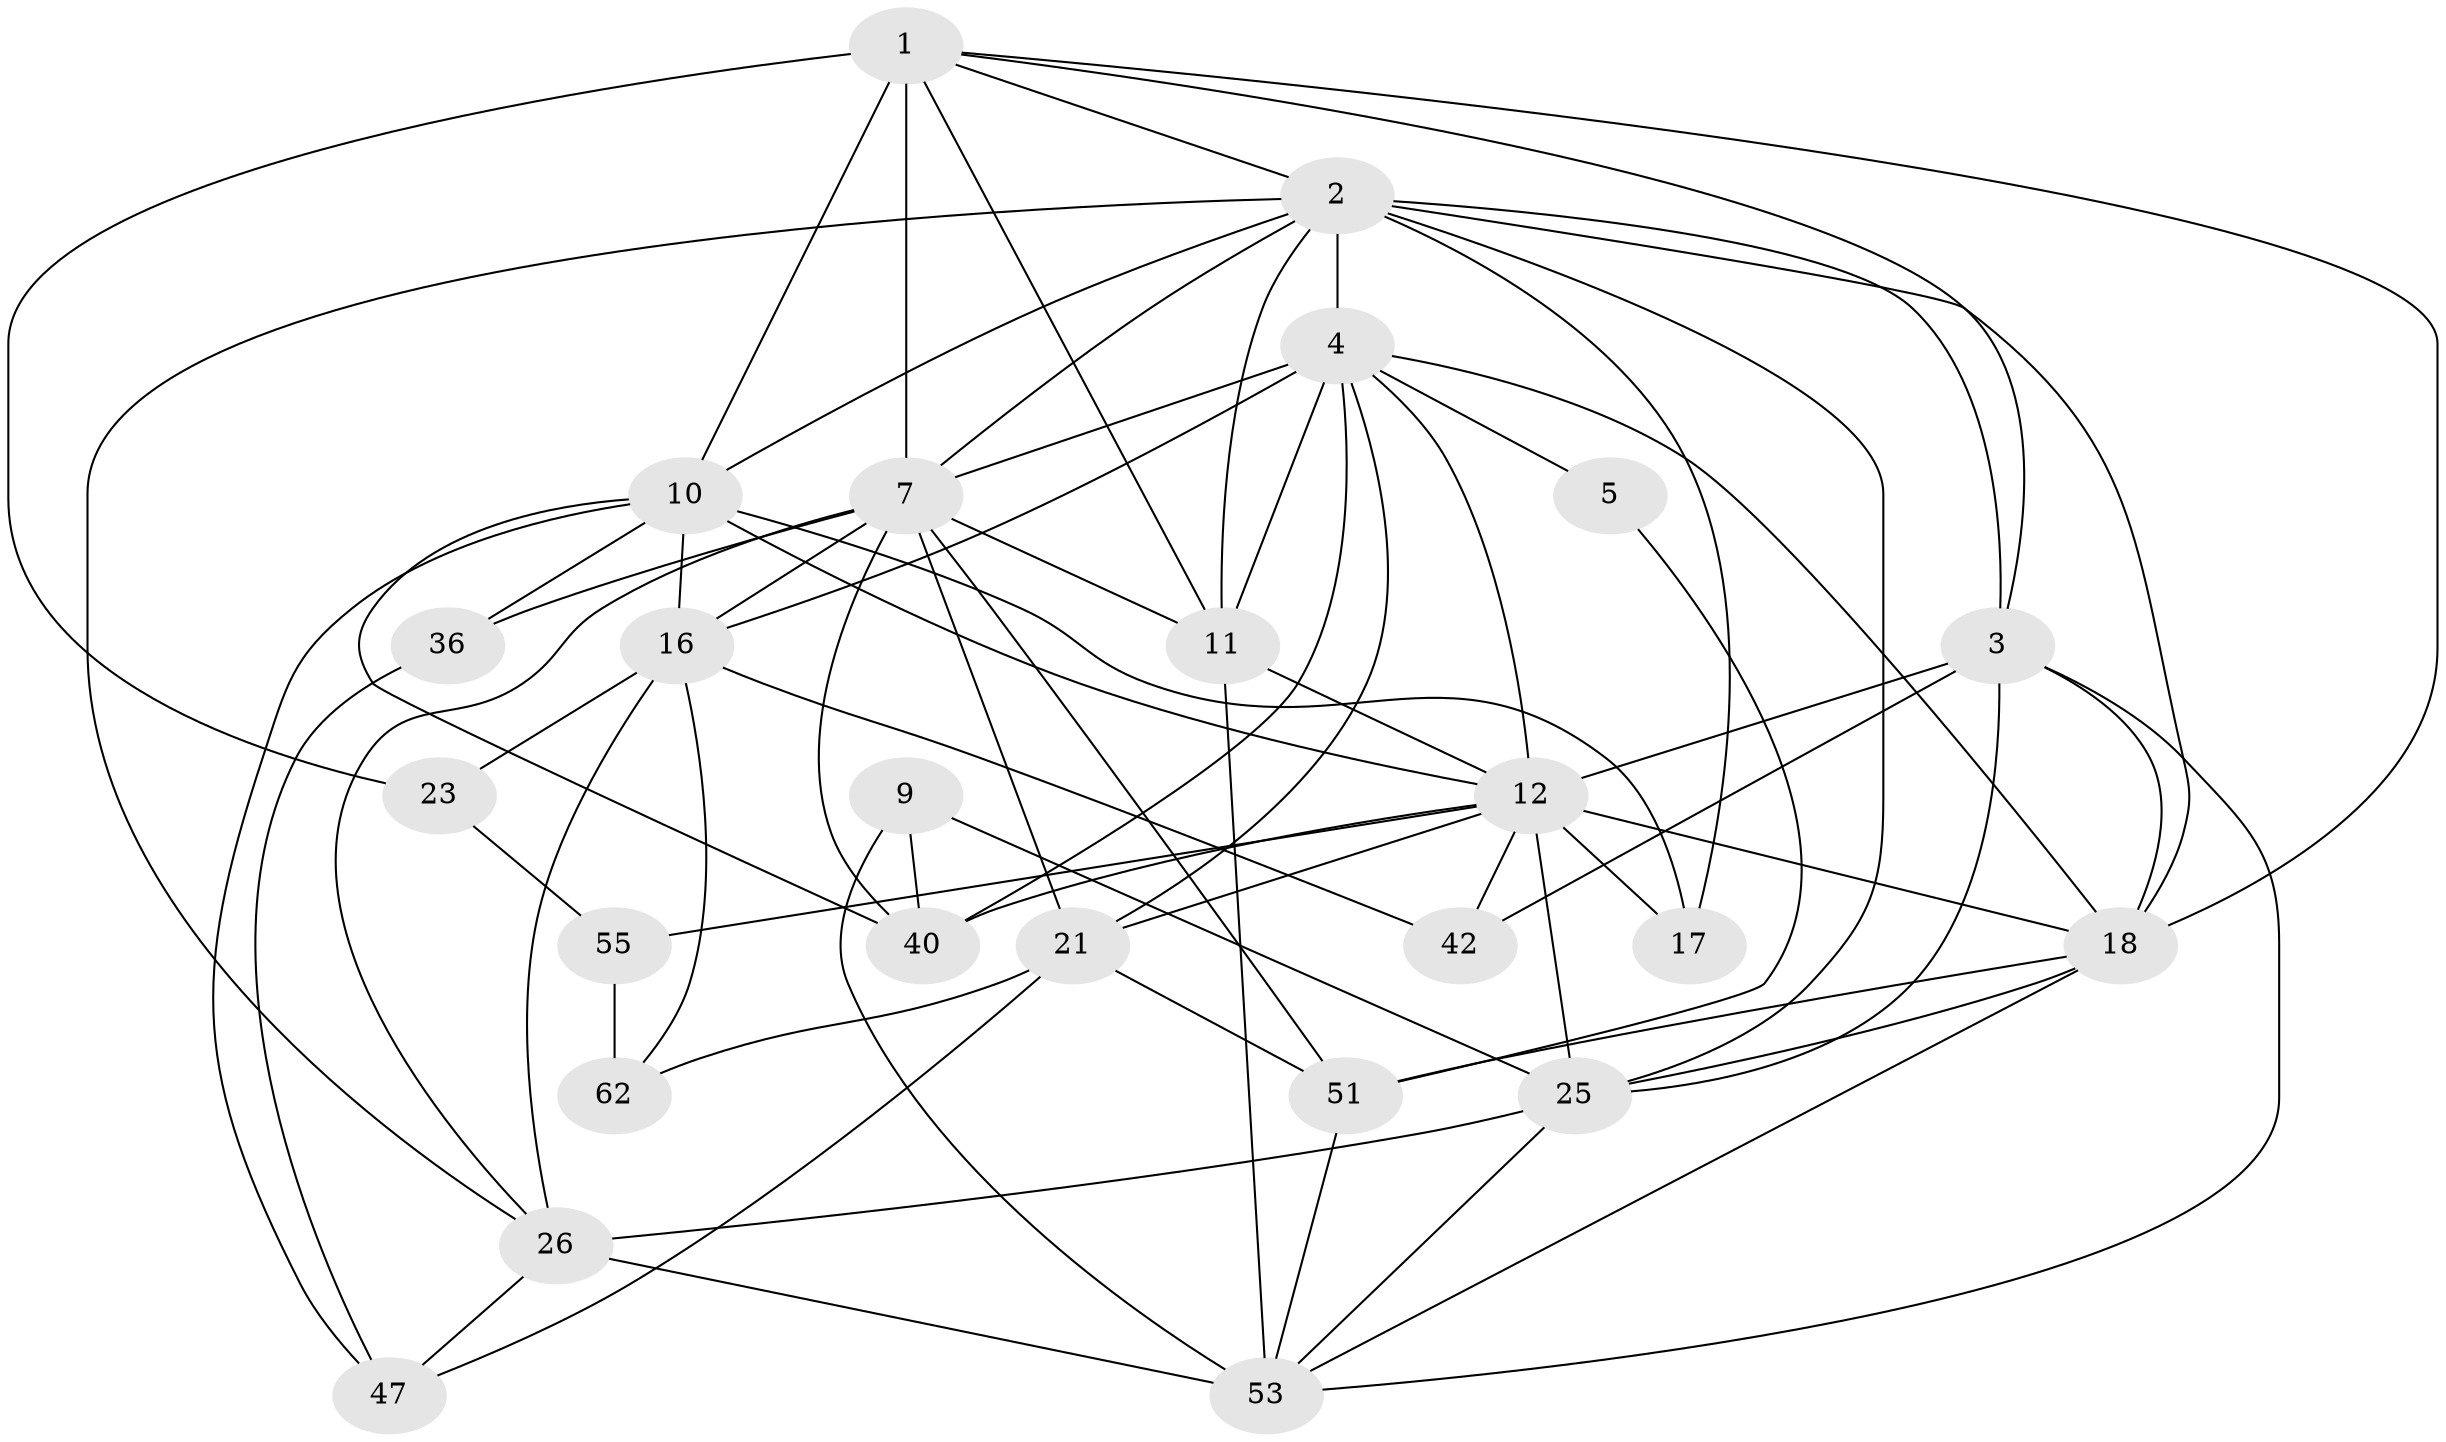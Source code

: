// original degree distribution, {3: 0.36507936507936506, 4: 0.2222222222222222, 5: 0.2222222222222222, 8: 0.031746031746031744, 2: 0.07936507936507936, 6: 0.06349206349206349, 7: 0.015873015873015872}
// Generated by graph-tools (version 1.1) at 2025/18/03/04/25 18:18:31]
// undirected, 25 vertices, 73 edges
graph export_dot {
graph [start="1"]
  node [color=gray90,style=filled];
  1 [super="+59+38+15"];
  2 [super="+13+50"];
  3 [super="+6+49"];
  4 [super="+33+20+14+27"];
  5;
  7 [super="+8+30+29"];
  9;
  10 [super="+22+32"];
  11 [super="+48"];
  12 [super="+41+37+35+19"];
  16 [super="+54"];
  17;
  18 [super="+34"];
  21 [super="+28+24"];
  23 [super="+39"];
  25 [super="+43"];
  26 [super="+31"];
  36;
  40;
  42;
  47;
  51;
  53 [super="+58+57"];
  55;
  62;
  1 -- 11;
  1 -- 23;
  1 -- 7 [weight=3];
  1 -- 18;
  1 -- 3;
  1 -- 10;
  1 -- 2;
  2 -- 17;
  2 -- 18;
  2 -- 25 [weight=2];
  2 -- 11;
  2 -- 26;
  2 -- 3;
  2 -- 4;
  2 -- 7;
  2 -- 10;
  3 -- 53;
  3 -- 12 [weight=3];
  3 -- 18;
  3 -- 42 [weight=2];
  3 -- 25;
  4 -- 16;
  4 -- 11;
  4 -- 40 [weight=2];
  4 -- 18;
  4 -- 7;
  4 -- 12;
  4 -- 5;
  4 -- 21;
  5 -- 51;
  7 -- 40;
  7 -- 36;
  7 -- 26;
  7 -- 16;
  7 -- 51;
  7 -- 21;
  7 -- 11;
  9 -- 40;
  9 -- 53;
  9 -- 25;
  10 -- 47;
  10 -- 16;
  10 -- 17;
  10 -- 36;
  10 -- 40;
  10 -- 12;
  11 -- 53;
  11 -- 12;
  12 -- 42;
  12 -- 17;
  12 -- 55;
  12 -- 40;
  12 -- 25;
  12 -- 18 [weight=2];
  12 -- 21 [weight=2];
  16 -- 42;
  16 -- 23;
  16 -- 26;
  16 -- 62;
  18 -- 51;
  18 -- 53;
  18 -- 25;
  21 -- 47;
  21 -- 51;
  21 -- 62;
  23 -- 55;
  25 -- 53;
  25 -- 26 [weight=2];
  26 -- 47;
  26 -- 53 [weight=2];
  36 -- 47;
  51 -- 53;
  55 -- 62;
}
